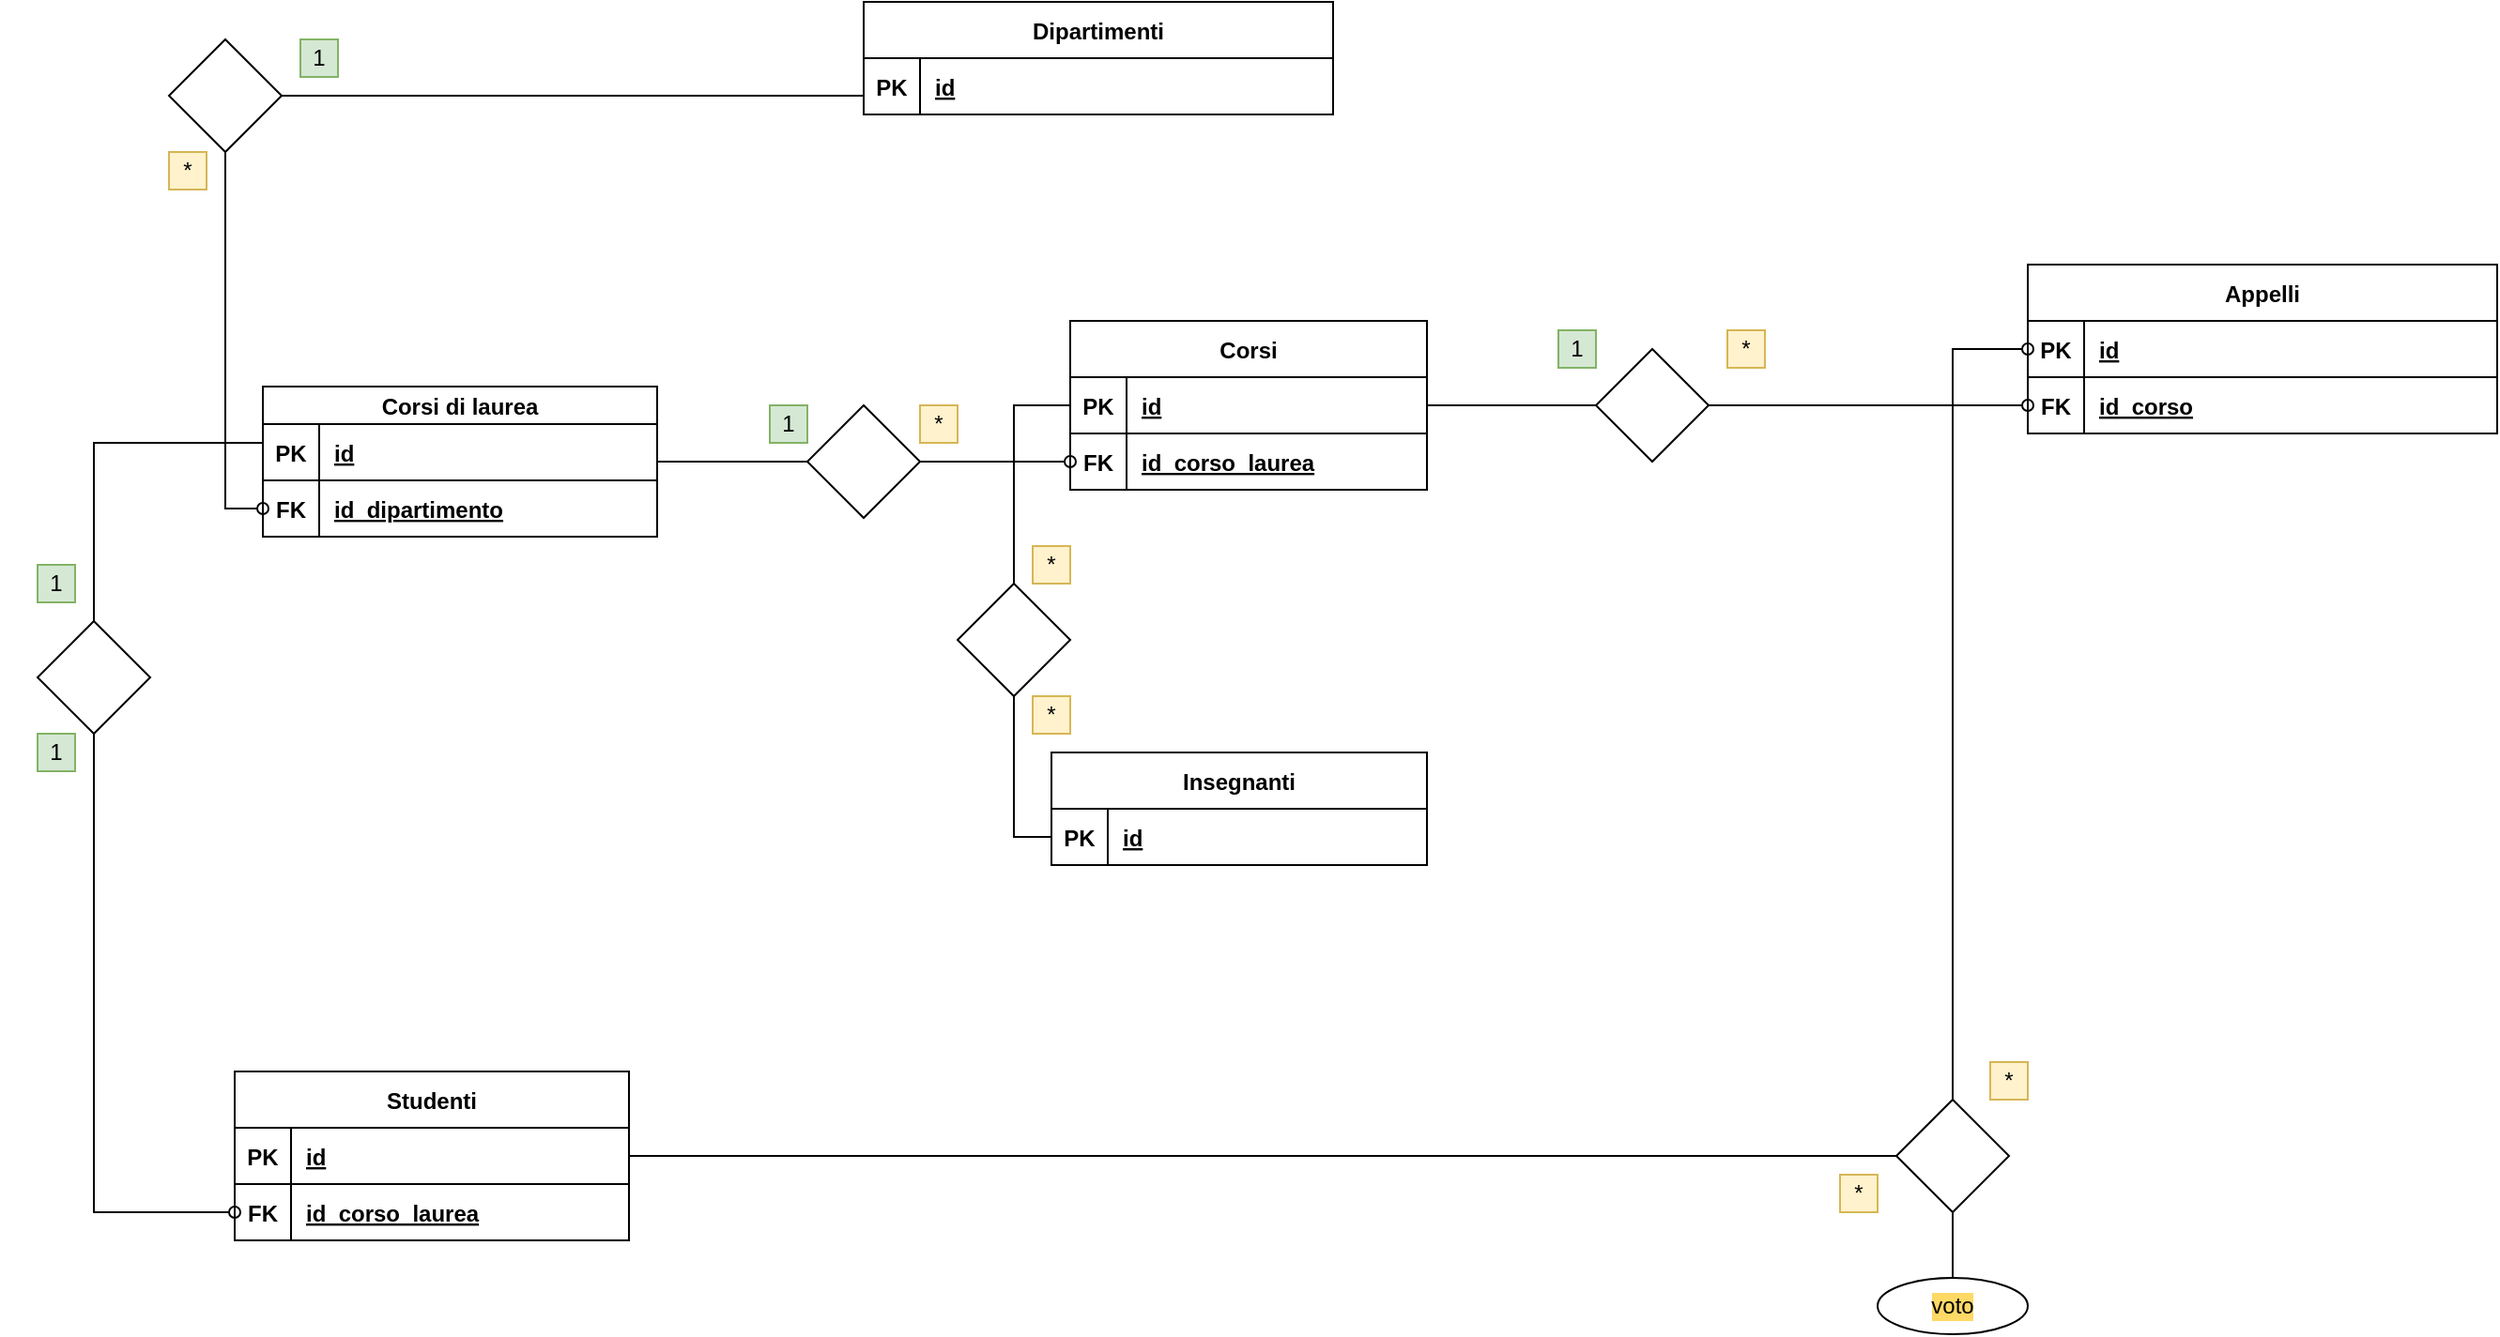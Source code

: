 <mxfile version="16.6.1" type="device"><diagram id="R2lEEEUBdFMjLlhIrx00" name="Page-1"><mxGraphModel dx="2272" dy="786" grid="1" gridSize="10" guides="1" tooltips="1" connect="1" arrows="1" fold="1" page="1" pageScale="1" pageWidth="850" pageHeight="1100" math="0" shadow="0" extFonts="Permanent Marker^https://fonts.googleapis.com/css?family=Permanent+Marker"><root><mxCell id="0"/><mxCell id="1" parent="0"/><mxCell id="C-vyLk0tnHw3VtMMgP7b-23" value="Dipartimenti" style="shape=table;startSize=30;container=1;collapsible=1;childLayout=tableLayout;fixedRows=1;rowLines=0;fontStyle=1;align=center;resizeLast=1;" parent="1" vertex="1"><mxGeometry x="-300" y="30" width="250" height="60" as="geometry"/></mxCell><mxCell id="C-vyLk0tnHw3VtMMgP7b-24" value="" style="shape=partialRectangle;collapsible=0;dropTarget=0;pointerEvents=0;fillColor=none;points=[[0,0.5],[1,0.5]];portConstraint=eastwest;top=0;left=0;right=0;bottom=1;" parent="C-vyLk0tnHw3VtMMgP7b-23" vertex="1"><mxGeometry y="30" width="250" height="30" as="geometry"/></mxCell><mxCell id="C-vyLk0tnHw3VtMMgP7b-25" value="PK" style="shape=partialRectangle;overflow=hidden;connectable=0;fillColor=none;top=0;left=0;bottom=0;right=0;fontStyle=1;" parent="C-vyLk0tnHw3VtMMgP7b-24" vertex="1"><mxGeometry width="30" height="30" as="geometry"><mxRectangle width="30" height="30" as="alternateBounds"/></mxGeometry></mxCell><mxCell id="C-vyLk0tnHw3VtMMgP7b-26" value="id" style="shape=partialRectangle;overflow=hidden;connectable=0;fillColor=none;top=0;left=0;bottom=0;right=0;align=left;spacingLeft=6;fontStyle=5;" parent="C-vyLk0tnHw3VtMMgP7b-24" vertex="1"><mxGeometry x="30" width="220" height="30" as="geometry"><mxRectangle width="220" height="30" as="alternateBounds"/></mxGeometry></mxCell><mxCell id="H6hElZRIzTKMxjfr7tF1-179" style="edgeStyle=none;rounded=0;orthogonalLoop=1;jettySize=auto;html=1;entryX=0;entryY=0.5;entryDx=0;entryDy=0;endArrow=oval;endFill=0;" edge="1" parent="1" source="H6hElZRIzTKMxjfr7tF1-141" target="H6hElZRIzTKMxjfr7tF1-162"><mxGeometry relative="1" as="geometry"/></mxCell><mxCell id="H6hElZRIzTKMxjfr7tF1-141" value="Corsi di laurea" style="shape=table;startSize=20;container=1;collapsible=1;childLayout=tableLayout;fixedRows=1;rowLines=0;fontStyle=1;align=center;resizeLast=1;" vertex="1" parent="1"><mxGeometry x="-620" y="235" width="210" height="80" as="geometry"/></mxCell><mxCell id="H6hElZRIzTKMxjfr7tF1-142" value="" style="shape=partialRectangle;collapsible=0;dropTarget=0;pointerEvents=0;fillColor=none;points=[[0,0.5],[1,0.5]];portConstraint=eastwest;top=0;left=0;right=0;bottom=1;" vertex="1" parent="H6hElZRIzTKMxjfr7tF1-141"><mxGeometry y="20" width="210" height="30" as="geometry"/></mxCell><mxCell id="H6hElZRIzTKMxjfr7tF1-143" value="PK" style="shape=partialRectangle;overflow=hidden;connectable=0;fillColor=none;top=0;left=0;bottom=0;right=0;fontStyle=1;" vertex="1" parent="H6hElZRIzTKMxjfr7tF1-142"><mxGeometry width="30" height="30" as="geometry"><mxRectangle width="30" height="30" as="alternateBounds"/></mxGeometry></mxCell><mxCell id="H6hElZRIzTKMxjfr7tF1-144" value="id" style="shape=partialRectangle;overflow=hidden;connectable=0;fillColor=none;top=0;left=0;bottom=0;right=0;align=left;spacingLeft=6;fontStyle=5;" vertex="1" parent="H6hElZRIzTKMxjfr7tF1-142"><mxGeometry x="30" width="180" height="30" as="geometry"><mxRectangle width="180" height="30" as="alternateBounds"/></mxGeometry></mxCell><mxCell id="H6hElZRIzTKMxjfr7tF1-148" value="" style="shape=partialRectangle;collapsible=0;dropTarget=0;pointerEvents=0;fillColor=none;points=[[0,0.5],[1,0.5]];portConstraint=eastwest;top=0;left=0;right=0;bottom=1;" vertex="1" parent="H6hElZRIzTKMxjfr7tF1-141"><mxGeometry y="50" width="210" height="30" as="geometry"/></mxCell><mxCell id="H6hElZRIzTKMxjfr7tF1-149" value="FK" style="shape=partialRectangle;overflow=hidden;connectable=0;fillColor=none;top=0;left=0;bottom=0;right=0;fontStyle=1;" vertex="1" parent="H6hElZRIzTKMxjfr7tF1-148"><mxGeometry width="30" height="30" as="geometry"><mxRectangle width="30" height="30" as="alternateBounds"/></mxGeometry></mxCell><mxCell id="H6hElZRIzTKMxjfr7tF1-150" value="id_dipartimento" style="shape=partialRectangle;overflow=hidden;connectable=0;fillColor=none;top=0;left=0;bottom=0;right=0;align=left;spacingLeft=6;fontStyle=5;" vertex="1" parent="H6hElZRIzTKMxjfr7tF1-148"><mxGeometry x="30" width="180" height="30" as="geometry"><mxRectangle width="180" height="30" as="alternateBounds"/></mxGeometry></mxCell><mxCell id="H6hElZRIzTKMxjfr7tF1-153" style="edgeStyle=orthogonalEdgeStyle;rounded=0;orthogonalLoop=1;jettySize=auto;html=1;entryX=0;entryY=0.5;entryDx=0;entryDy=0;startArrow=none;endArrow=oval;endFill=0;" edge="1" parent="1" source="H6hElZRIzTKMxjfr7tF1-154" target="H6hElZRIzTKMxjfr7tF1-148"><mxGeometry relative="1" as="geometry"/></mxCell><mxCell id="H6hElZRIzTKMxjfr7tF1-154" value="" style="rhombus;whiteSpace=wrap;html=1;" vertex="1" parent="1"><mxGeometry x="-670" y="50" width="60" height="60" as="geometry"/></mxCell><mxCell id="H6hElZRIzTKMxjfr7tF1-155" value="" style="edgeStyle=orthogonalEdgeStyle;rounded=0;orthogonalLoop=1;jettySize=auto;html=1;entryX=1;entryY=0.5;entryDx=0;entryDy=0;endArrow=none;" edge="1" parent="1" source="C-vyLk0tnHw3VtMMgP7b-24" target="H6hElZRIzTKMxjfr7tF1-154"><mxGeometry relative="1" as="geometry"><mxPoint x="290" y="85" as="sourcePoint"/><mxPoint x="290" y="295" as="targetPoint"/><Array as="points"><mxPoint x="-440" y="80"/><mxPoint x="-440" y="80"/></Array></mxGeometry></mxCell><mxCell id="H6hElZRIzTKMxjfr7tF1-156" value="1" style="whiteSpace=wrap;html=1;aspect=fixed;fillColor=#d5e8d4;strokeColor=#82b366;" vertex="1" parent="1"><mxGeometry x="-600" y="50" width="20" height="20" as="geometry"/></mxCell><mxCell id="H6hElZRIzTKMxjfr7tF1-157" value="*" style="whiteSpace=wrap;html=1;aspect=fixed;fillColor=#fff2cc;strokeColor=#d6b656;" vertex="1" parent="1"><mxGeometry x="-670" y="110" width="20" height="20" as="geometry"/></mxCell><mxCell id="H6hElZRIzTKMxjfr7tF1-198" style="edgeStyle=orthogonalEdgeStyle;rounded=0;orthogonalLoop=1;jettySize=auto;html=1;entryX=0.5;entryY=0;entryDx=0;entryDy=0;endArrow=none;endFill=0;" edge="1" parent="1" source="H6hElZRIzTKMxjfr7tF1-158" target="H6hElZRIzTKMxjfr7tF1-196"><mxGeometry relative="1" as="geometry"><Array as="points"><mxPoint x="-220" y="245"/></Array></mxGeometry></mxCell><mxCell id="H6hElZRIzTKMxjfr7tF1-158" value="Corsi" style="shape=table;startSize=30;container=1;collapsible=1;childLayout=tableLayout;fixedRows=1;rowLines=0;fontStyle=1;align=center;resizeLast=1;" vertex="1" parent="1"><mxGeometry x="-190" y="200" width="190" height="90" as="geometry"/></mxCell><mxCell id="H6hElZRIzTKMxjfr7tF1-159" value="" style="shape=partialRectangle;collapsible=0;dropTarget=0;pointerEvents=0;fillColor=none;points=[[0,0.5],[1,0.5]];portConstraint=eastwest;top=0;left=0;right=0;bottom=1;" vertex="1" parent="H6hElZRIzTKMxjfr7tF1-158"><mxGeometry y="30" width="190" height="30" as="geometry"/></mxCell><mxCell id="H6hElZRIzTKMxjfr7tF1-160" value="PK" style="shape=partialRectangle;overflow=hidden;connectable=0;fillColor=none;top=0;left=0;bottom=0;right=0;fontStyle=1;" vertex="1" parent="H6hElZRIzTKMxjfr7tF1-159"><mxGeometry width="30" height="30" as="geometry"><mxRectangle width="30" height="30" as="alternateBounds"/></mxGeometry></mxCell><mxCell id="H6hElZRIzTKMxjfr7tF1-161" value="id" style="shape=partialRectangle;overflow=hidden;connectable=0;fillColor=none;top=0;left=0;bottom=0;right=0;align=left;spacingLeft=6;fontStyle=5;" vertex="1" parent="H6hElZRIzTKMxjfr7tF1-159"><mxGeometry x="30" width="160" height="30" as="geometry"><mxRectangle width="160" height="30" as="alternateBounds"/></mxGeometry></mxCell><mxCell id="H6hElZRIzTKMxjfr7tF1-162" value="" style="shape=partialRectangle;collapsible=0;dropTarget=0;pointerEvents=0;fillColor=none;points=[[0,0.5],[1,0.5]];portConstraint=eastwest;top=0;left=0;right=0;bottom=1;" vertex="1" parent="H6hElZRIzTKMxjfr7tF1-158"><mxGeometry y="60" width="190" height="30" as="geometry"/></mxCell><mxCell id="H6hElZRIzTKMxjfr7tF1-163" value="FK" style="shape=partialRectangle;overflow=hidden;connectable=0;fillColor=none;top=0;left=0;bottom=0;right=0;fontStyle=1;" vertex="1" parent="H6hElZRIzTKMxjfr7tF1-162"><mxGeometry width="30" height="30" as="geometry"><mxRectangle width="30" height="30" as="alternateBounds"/></mxGeometry></mxCell><mxCell id="H6hElZRIzTKMxjfr7tF1-164" value="id_corso_laurea" style="shape=partialRectangle;overflow=hidden;connectable=0;fillColor=none;top=0;left=0;bottom=0;right=0;align=left;spacingLeft=6;fontStyle=5;" vertex="1" parent="H6hElZRIzTKMxjfr7tF1-162"><mxGeometry x="30" width="160" height="30" as="geometry"><mxRectangle width="160" height="30" as="alternateBounds"/></mxGeometry></mxCell><mxCell id="H6hElZRIzTKMxjfr7tF1-167" value="Appelli" style="shape=table;startSize=30;container=1;collapsible=1;childLayout=tableLayout;fixedRows=1;rowLines=0;fontStyle=1;align=center;resizeLast=1;" vertex="1" parent="1"><mxGeometry x="320" y="170" width="250" height="90" as="geometry"/></mxCell><mxCell id="H6hElZRIzTKMxjfr7tF1-168" value="" style="shape=partialRectangle;collapsible=0;dropTarget=0;pointerEvents=0;fillColor=none;points=[[0,0.5],[1,0.5]];portConstraint=eastwest;top=0;left=0;right=0;bottom=1;" vertex="1" parent="H6hElZRIzTKMxjfr7tF1-167"><mxGeometry y="30" width="250" height="30" as="geometry"/></mxCell><mxCell id="H6hElZRIzTKMxjfr7tF1-169" value="PK" style="shape=partialRectangle;overflow=hidden;connectable=0;fillColor=none;top=0;left=0;bottom=0;right=0;fontStyle=1;" vertex="1" parent="H6hElZRIzTKMxjfr7tF1-168"><mxGeometry width="30" height="30" as="geometry"><mxRectangle width="30" height="30" as="alternateBounds"/></mxGeometry></mxCell><mxCell id="H6hElZRIzTKMxjfr7tF1-170" value="id" style="shape=partialRectangle;overflow=hidden;connectable=0;fillColor=none;top=0;left=0;bottom=0;right=0;align=left;spacingLeft=6;fontStyle=5;" vertex="1" parent="H6hElZRIzTKMxjfr7tF1-168"><mxGeometry x="30" width="220" height="30" as="geometry"><mxRectangle width="220" height="30" as="alternateBounds"/></mxGeometry></mxCell><mxCell id="H6hElZRIzTKMxjfr7tF1-171" value="" style="shape=partialRectangle;collapsible=0;dropTarget=0;pointerEvents=0;fillColor=none;points=[[0,0.5],[1,0.5]];portConstraint=eastwest;top=0;left=0;right=0;bottom=1;" vertex="1" parent="H6hElZRIzTKMxjfr7tF1-167"><mxGeometry y="60" width="250" height="30" as="geometry"/></mxCell><mxCell id="H6hElZRIzTKMxjfr7tF1-172" value="FK" style="shape=partialRectangle;overflow=hidden;connectable=0;fillColor=none;top=0;left=0;bottom=0;right=0;fontStyle=1;" vertex="1" parent="H6hElZRIzTKMxjfr7tF1-171"><mxGeometry width="30" height="30" as="geometry"><mxRectangle width="30" height="30" as="alternateBounds"/></mxGeometry></mxCell><mxCell id="H6hElZRIzTKMxjfr7tF1-173" value="id_corso" style="shape=partialRectangle;overflow=hidden;connectable=0;fillColor=none;top=0;left=0;bottom=0;right=0;align=left;spacingLeft=6;fontStyle=5;" vertex="1" parent="H6hElZRIzTKMxjfr7tF1-171"><mxGeometry x="30" width="220" height="30" as="geometry"><mxRectangle width="220" height="30" as="alternateBounds"/></mxGeometry></mxCell><mxCell id="H6hElZRIzTKMxjfr7tF1-176" style="rounded=0;orthogonalLoop=1;jettySize=auto;html=1;entryX=0;entryY=0.5;entryDx=0;entryDy=0;endArrow=oval;endFill=0;exitX=1;exitY=0.5;exitDx=0;exitDy=0;startArrow=none;" edge="1" parent="1" source="H6hElZRIzTKMxjfr7tF1-181" target="H6hElZRIzTKMxjfr7tF1-171"><mxGeometry relative="1" as="geometry"/></mxCell><mxCell id="H6hElZRIzTKMxjfr7tF1-180" value="" style="rhombus;whiteSpace=wrap;html=1;" vertex="1" parent="1"><mxGeometry x="-330" y="245" width="60" height="60" as="geometry"/></mxCell><mxCell id="H6hElZRIzTKMxjfr7tF1-181" value="" style="rhombus;whiteSpace=wrap;html=1;" vertex="1" parent="1"><mxGeometry x="90" y="215" width="60" height="60" as="geometry"/></mxCell><mxCell id="H6hElZRIzTKMxjfr7tF1-182" value="" style="rounded=0;orthogonalLoop=1;jettySize=auto;html=1;entryX=0;entryY=0.5;entryDx=0;entryDy=0;endArrow=none;endFill=0;exitX=1;exitY=0.5;exitDx=0;exitDy=0;" edge="1" parent="1" source="H6hElZRIzTKMxjfr7tF1-159" target="H6hElZRIzTKMxjfr7tF1-181"><mxGeometry relative="1" as="geometry"><mxPoint x="10" y="245" as="sourcePoint"/><mxPoint x="220" y="245" as="targetPoint"/></mxGeometry></mxCell><mxCell id="H6hElZRIzTKMxjfr7tF1-183" value="voto" style="ellipse;whiteSpace=wrap;html=1;labelBackgroundColor=#FFD966;" vertex="1" parent="1"><mxGeometry x="240" y="710" width="80" height="30" as="geometry"/></mxCell><mxCell id="H6hElZRIzTKMxjfr7tF1-186" value="Insegnanti" style="shape=table;startSize=30;container=1;collapsible=1;childLayout=tableLayout;fixedRows=1;rowLines=0;fontStyle=1;align=center;resizeLast=1;" vertex="1" parent="1"><mxGeometry x="-200" y="430" width="200" height="60" as="geometry"/></mxCell><mxCell id="H6hElZRIzTKMxjfr7tF1-187" value="" style="shape=partialRectangle;collapsible=0;dropTarget=0;pointerEvents=0;fillColor=none;points=[[0,0.5],[1,0.5]];portConstraint=eastwest;top=0;left=0;right=0;bottom=1;" vertex="1" parent="H6hElZRIzTKMxjfr7tF1-186"><mxGeometry y="30" width="200" height="30" as="geometry"/></mxCell><mxCell id="H6hElZRIzTKMxjfr7tF1-188" value="PK" style="shape=partialRectangle;overflow=hidden;connectable=0;fillColor=none;top=0;left=0;bottom=0;right=0;fontStyle=1;" vertex="1" parent="H6hElZRIzTKMxjfr7tF1-187"><mxGeometry width="30" height="30" as="geometry"><mxRectangle width="30" height="30" as="alternateBounds"/></mxGeometry></mxCell><mxCell id="H6hElZRIzTKMxjfr7tF1-189" value="id" style="shape=partialRectangle;overflow=hidden;connectable=0;fillColor=none;top=0;left=0;bottom=0;right=0;align=left;spacingLeft=6;fontStyle=5;" vertex="1" parent="H6hElZRIzTKMxjfr7tF1-187"><mxGeometry x="30" width="170" height="30" as="geometry"><mxRectangle width="170" height="30" as="alternateBounds"/></mxGeometry></mxCell><mxCell id="H6hElZRIzTKMxjfr7tF1-237" style="edgeStyle=orthogonalEdgeStyle;rounded=0;orthogonalLoop=1;jettySize=auto;html=1;entryX=0;entryY=0.5;entryDx=0;entryDy=0;endArrow=none;endFill=0;" edge="1" parent="1" source="H6hElZRIzTKMxjfr7tF1-196" target="H6hElZRIzTKMxjfr7tF1-187"><mxGeometry relative="1" as="geometry"/></mxCell><mxCell id="H6hElZRIzTKMxjfr7tF1-196" value="" style="rhombus;whiteSpace=wrap;html=1;" vertex="1" parent="1"><mxGeometry x="-250" y="340" width="60" height="60" as="geometry"/></mxCell><mxCell id="H6hElZRIzTKMxjfr7tF1-200" value="Studenti" style="shape=table;startSize=30;container=1;collapsible=1;childLayout=tableLayout;fixedRows=1;rowLines=0;fontStyle=1;align=center;resizeLast=1;" vertex="1" parent="1"><mxGeometry x="-635" y="600" width="210" height="90" as="geometry"/></mxCell><mxCell id="H6hElZRIzTKMxjfr7tF1-201" value="" style="shape=partialRectangle;collapsible=0;dropTarget=0;pointerEvents=0;fillColor=none;points=[[0,0.5],[1,0.5]];portConstraint=eastwest;top=0;left=0;right=0;bottom=1;" vertex="1" parent="H6hElZRIzTKMxjfr7tF1-200"><mxGeometry y="30" width="210" height="30" as="geometry"/></mxCell><mxCell id="H6hElZRIzTKMxjfr7tF1-202" value="PK" style="shape=partialRectangle;overflow=hidden;connectable=0;fillColor=none;top=0;left=0;bottom=0;right=0;fontStyle=1;" vertex="1" parent="H6hElZRIzTKMxjfr7tF1-201"><mxGeometry width="30" height="30" as="geometry"><mxRectangle width="30" height="30" as="alternateBounds"/></mxGeometry></mxCell><mxCell id="H6hElZRIzTKMxjfr7tF1-203" value="id" style="shape=partialRectangle;overflow=hidden;connectable=0;fillColor=none;top=0;left=0;bottom=0;right=0;align=left;spacingLeft=6;fontStyle=5;" vertex="1" parent="H6hElZRIzTKMxjfr7tF1-201"><mxGeometry x="30" width="180" height="30" as="geometry"><mxRectangle width="180" height="30" as="alternateBounds"/></mxGeometry></mxCell><mxCell id="H6hElZRIzTKMxjfr7tF1-204" value="" style="shape=partialRectangle;collapsible=0;dropTarget=0;pointerEvents=0;fillColor=none;points=[[0,0.5],[1,0.5]];portConstraint=eastwest;top=0;left=0;right=0;bottom=1;" vertex="1" parent="H6hElZRIzTKMxjfr7tF1-200"><mxGeometry y="60" width="210" height="30" as="geometry"/></mxCell><mxCell id="H6hElZRIzTKMxjfr7tF1-205" value="FK" style="shape=partialRectangle;overflow=hidden;connectable=0;fillColor=none;top=0;left=0;bottom=0;right=0;fontStyle=1;" vertex="1" parent="H6hElZRIzTKMxjfr7tF1-204"><mxGeometry width="30" height="30" as="geometry"><mxRectangle width="30" height="30" as="alternateBounds"/></mxGeometry></mxCell><mxCell id="H6hElZRIzTKMxjfr7tF1-206" value="id_corso_laurea" style="shape=partialRectangle;overflow=hidden;connectable=0;fillColor=none;top=0;left=0;bottom=0;right=0;align=left;spacingLeft=6;fontStyle=5;" vertex="1" parent="H6hElZRIzTKMxjfr7tF1-204"><mxGeometry x="30" width="180" height="30" as="geometry"><mxRectangle width="180" height="30" as="alternateBounds"/></mxGeometry></mxCell><mxCell id="H6hElZRIzTKMxjfr7tF1-207" style="edgeStyle=orthogonalEdgeStyle;rounded=0;orthogonalLoop=1;jettySize=auto;html=1;entryX=0;entryY=0.5;entryDx=0;entryDy=0;endArrow=oval;endFill=0;strokeColor=none;startArrow=none;" edge="1" parent="1" source="H6hElZRIzTKMxjfr7tF1-210" target="H6hElZRIzTKMxjfr7tF1-204"><mxGeometry relative="1" as="geometry"><Array as="points"><mxPoint x="-720" y="275"/><mxPoint x="-720" y="505"/></Array></mxGeometry></mxCell><mxCell id="H6hElZRIzTKMxjfr7tF1-209" style="edgeStyle=orthogonalEdgeStyle;rounded=0;orthogonalLoop=1;jettySize=auto;html=1;entryX=0;entryY=0.5;entryDx=0;entryDy=0;endArrow=oval;endFill=0;" edge="1" parent="1" source="H6hElZRIzTKMxjfr7tF1-142" target="H6hElZRIzTKMxjfr7tF1-204"><mxGeometry relative="1" as="geometry"><Array as="points"><mxPoint x="-710" y="265"/><mxPoint x="-710" y="675"/></Array></mxGeometry></mxCell><mxCell id="H6hElZRIzTKMxjfr7tF1-210" value="" style="rhombus;whiteSpace=wrap;html=1;" vertex="1" parent="1"><mxGeometry x="-740" y="360" width="60" height="60" as="geometry"/></mxCell><mxCell id="H6hElZRIzTKMxjfr7tF1-211" value="" style="edgeStyle=orthogonalEdgeStyle;rounded=0;orthogonalLoop=1;jettySize=auto;html=1;entryX=0;entryY=0.5;entryDx=0;entryDy=0;endArrow=none;endFill=0;strokeColor=none;" edge="1" parent="1" source="H6hElZRIzTKMxjfr7tF1-142" target="H6hElZRIzTKMxjfr7tF1-210"><mxGeometry relative="1" as="geometry"><mxPoint x="-620" y="275" as="sourcePoint"/><mxPoint x="-630" y="505" as="targetPoint"/><Array as="points"/></mxGeometry></mxCell><mxCell id="H6hElZRIzTKMxjfr7tF1-219" style="edgeStyle=orthogonalEdgeStyle;rounded=0;orthogonalLoop=1;jettySize=auto;html=1;entryX=0;entryY=0.5;entryDx=0;entryDy=0;endArrow=oval;endFill=0;startArrow=none;" edge="1" parent="1" source="H6hElZRIzTKMxjfr7tF1-220" target="H6hElZRIzTKMxjfr7tF1-168"><mxGeometry relative="1" as="geometry"><mxPoint x="220" y="275" as="targetPoint"/><Array as="points"><mxPoint x="280" y="215"/></Array></mxGeometry></mxCell><mxCell id="H6hElZRIzTKMxjfr7tF1-227" value="" style="edgeStyle=orthogonalEdgeStyle;rounded=0;orthogonalLoop=1;jettySize=auto;html=1;endArrow=none;endFill=0;" edge="1" parent="1" source="H6hElZRIzTKMxjfr7tF1-220" target="H6hElZRIzTKMxjfr7tF1-183"><mxGeometry relative="1" as="geometry"/></mxCell><mxCell id="H6hElZRIzTKMxjfr7tF1-220" value="" style="rhombus;whiteSpace=wrap;html=1;" vertex="1" parent="1"><mxGeometry x="250" y="615" width="60" height="60" as="geometry"/></mxCell><mxCell id="H6hElZRIzTKMxjfr7tF1-222" style="edgeStyle=orthogonalEdgeStyle;rounded=0;orthogonalLoop=1;jettySize=auto;html=1;entryX=0;entryY=0.5;entryDx=0;entryDy=0;endArrow=none;endFill=0;" edge="1" parent="1" source="H6hElZRIzTKMxjfr7tF1-201" target="H6hElZRIzTKMxjfr7tF1-220"><mxGeometry relative="1" as="geometry"/></mxCell><mxCell id="H6hElZRIzTKMxjfr7tF1-224" value="*" style="whiteSpace=wrap;html=1;aspect=fixed;fillColor=#fff2cc;strokeColor=#d6b656;" vertex="1" parent="1"><mxGeometry x="300" y="595" width="20" height="20" as="geometry"/></mxCell><mxCell id="H6hElZRIzTKMxjfr7tF1-228" value="1" style="whiteSpace=wrap;html=1;aspect=fixed;fillColor=#d5e8d4;strokeColor=#82b366;" vertex="1" parent="1"><mxGeometry x="-350" y="245" width="20" height="20" as="geometry"/></mxCell><mxCell id="H6hElZRIzTKMxjfr7tF1-229" value="*" style="whiteSpace=wrap;html=1;aspect=fixed;fillColor=#fff2cc;strokeColor=#d6b656;" vertex="1" parent="1"><mxGeometry x="-270" y="245" width="20" height="20" as="geometry"/></mxCell><mxCell id="H6hElZRIzTKMxjfr7tF1-232" value="*" style="whiteSpace=wrap;html=1;aspect=fixed;fillColor=#fff2cc;strokeColor=#d6b656;" vertex="1" parent="1"><mxGeometry x="-210" y="400" width="20" height="20" as="geometry"/></mxCell><mxCell id="H6hElZRIzTKMxjfr7tF1-233" value="1" style="whiteSpace=wrap;html=1;aspect=fixed;fillColor=#d5e8d4;strokeColor=#82b366;" vertex="1" parent="1"><mxGeometry x="70" y="205" width="20" height="20" as="geometry"/></mxCell><mxCell id="H6hElZRIzTKMxjfr7tF1-234" value="*" style="whiteSpace=wrap;html=1;aspect=fixed;fillColor=#fff2cc;strokeColor=#d6b656;" vertex="1" parent="1"><mxGeometry x="160" y="205" width="20" height="20" as="geometry"/></mxCell><mxCell id="H6hElZRIzTKMxjfr7tF1-235" value="1" style="whiteSpace=wrap;html=1;aspect=fixed;fillColor=#d5e8d4;strokeColor=#82b366;" vertex="1" parent="1"><mxGeometry x="-740" y="420" width="20" height="20" as="geometry"/></mxCell><mxCell id="H6hElZRIzTKMxjfr7tF1-236" value="1" style="whiteSpace=wrap;html=1;aspect=fixed;fillColor=#d5e8d4;strokeColor=#82b366;" vertex="1" parent="1"><mxGeometry x="-740" y="330" width="20" height="20" as="geometry"/></mxCell><mxCell id="H6hElZRIzTKMxjfr7tF1-238" value="*" style="whiteSpace=wrap;html=1;aspect=fixed;fillColor=#fff2cc;strokeColor=#d6b656;" vertex="1" parent="1"><mxGeometry x="-210" y="320" width="20" height="20" as="geometry"/></mxCell><mxCell id="H6hElZRIzTKMxjfr7tF1-240" value="*" style="whiteSpace=wrap;html=1;aspect=fixed;fillColor=#fff2cc;strokeColor=#d6b656;" vertex="1" parent="1"><mxGeometry x="220" y="655" width="20" height="20" as="geometry"/></mxCell></root></mxGraphModel></diagram></mxfile>